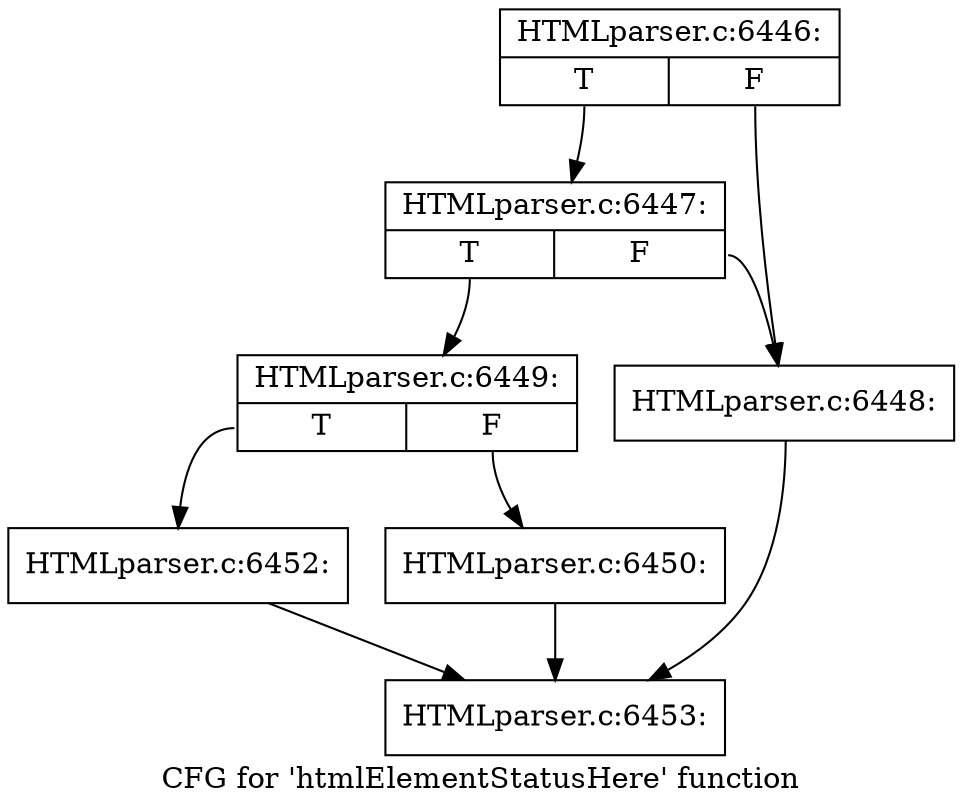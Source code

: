 digraph "CFG for 'htmlElementStatusHere' function" {
	label="CFG for 'htmlElementStatusHere' function";

	Node0x450cc00 [shape=record,label="{HTMLparser.c:6446:|{<s0>T|<s1>F}}"];
	Node0x450cc00:s0 -> Node0x450bc60;
	Node0x450cc00:s1 -> Node0x450c7d0;
	Node0x450bc60 [shape=record,label="{HTMLparser.c:6447:|{<s0>T|<s1>F}}"];
	Node0x450bc60:s0 -> Node0x450c820;
	Node0x450bc60:s1 -> Node0x450c7d0;
	Node0x450c7d0 [shape=record,label="{HTMLparser.c:6448:}"];
	Node0x450c7d0 -> Node0x450c900;
	Node0x450c820 [shape=record,label="{HTMLparser.c:6449:|{<s0>T|<s1>F}}"];
	Node0x450c820:s0 -> Node0x450fca0;
	Node0x450c820:s1 -> Node0x450fc50;
	Node0x450fc50 [shape=record,label="{HTMLparser.c:6450:}"];
	Node0x450fc50 -> Node0x450c900;
	Node0x450fca0 [shape=record,label="{HTMLparser.c:6452:}"];
	Node0x450fca0 -> Node0x450c900;
	Node0x450c900 [shape=record,label="{HTMLparser.c:6453:}"];
}
